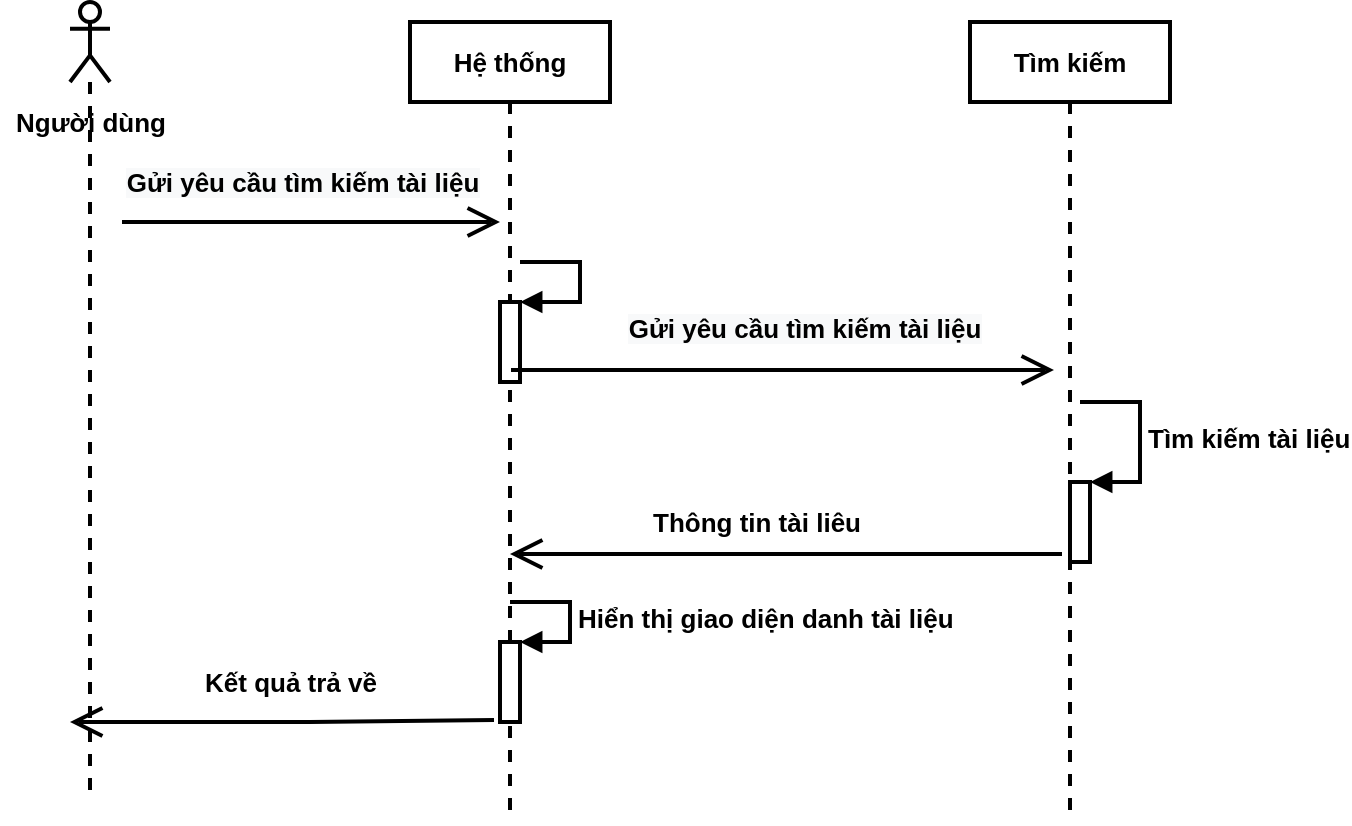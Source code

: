 <mxfile version="20.0.1" type="device"><diagram id="kgpKYQtTHZ0yAKxKKP6v" name="Page-1"><mxGraphModel dx="1422" dy="705" grid="1" gridSize="10" guides="1" tooltips="1" connect="1" arrows="1" fold="1" page="1" pageScale="1" pageWidth="850" pageHeight="1100" math="0" shadow="0"><root><mxCell id="0"/><mxCell id="1" parent="0"/><mxCell id="Kbb57d4OCYxf3PvIUfWP-4" value="" style="shape=umlLifeline;participant=umlActor;perimeter=lifelinePerimeter;whiteSpace=wrap;html=1;container=1;collapsible=0;recursiveResize=0;verticalAlign=top;spacingTop=36;outlineConnect=0;strokeWidth=2;fontSize=13;fontStyle=1" vertex="1" parent="1"><mxGeometry x="140" y="20" width="20" height="400" as="geometry"/></mxCell><mxCell id="Kbb57d4OCYxf3PvIUfWP-5" value="Hệ thống" style="shape=umlLifeline;perimeter=lifelinePerimeter;whiteSpace=wrap;html=1;container=1;collapsible=0;recursiveResize=0;outlineConnect=0;strokeWidth=2;fontSize=13;fontStyle=1" vertex="1" parent="1"><mxGeometry x="310" y="30" width="100" height="400" as="geometry"/></mxCell><mxCell id="Kbb57d4OCYxf3PvIUfWP-9" value="" style="html=1;points=[];perimeter=orthogonalPerimeter;strokeWidth=2;fontSize=13;fontStyle=1" vertex="1" parent="Kbb57d4OCYxf3PvIUfWP-5"><mxGeometry x="45" y="140.0" width="10" height="40" as="geometry"/></mxCell><mxCell id="Kbb57d4OCYxf3PvIUfWP-10" value="" style="edgeStyle=orthogonalEdgeStyle;html=1;align=left;spacingLeft=2;endArrow=block;rounded=0;entryX=1;entryY=0;strokeWidth=2;fontSize=13;fontStyle=1" edge="1" target="Kbb57d4OCYxf3PvIUfWP-9" parent="Kbb57d4OCYxf3PvIUfWP-5"><mxGeometry relative="1" as="geometry"><mxPoint x="55" y="120.0" as="sourcePoint"/><Array as="points"><mxPoint x="85" y="120.0"/></Array></mxGeometry></mxCell><mxCell id="Kbb57d4OCYxf3PvIUfWP-16" value="" style="html=1;points=[];perimeter=orthogonalPerimeter;fontSize=13;strokeWidth=2;fontStyle=1" vertex="1" parent="Kbb57d4OCYxf3PvIUfWP-5"><mxGeometry x="45" y="310" width="10" height="40" as="geometry"/></mxCell><mxCell id="Kbb57d4OCYxf3PvIUfWP-17" value="Hiển thị giao diện danh tài liệu" style="edgeStyle=orthogonalEdgeStyle;html=1;align=left;spacingLeft=2;endArrow=block;rounded=0;entryX=1;entryY=0;fontSize=13;strokeWidth=2;fontStyle=1" edge="1" target="Kbb57d4OCYxf3PvIUfWP-16" parent="Kbb57d4OCYxf3PvIUfWP-5"><mxGeometry relative="1" as="geometry"><mxPoint x="50" y="290" as="sourcePoint"/><Array as="points"><mxPoint x="80" y="290"/></Array></mxGeometry></mxCell><mxCell id="Kbb57d4OCYxf3PvIUfWP-6" value="Tìm kiếm" style="shape=umlLifeline;perimeter=lifelinePerimeter;whiteSpace=wrap;html=1;container=1;collapsible=0;recursiveResize=0;outlineConnect=0;strokeWidth=2;fontSize=13;fontStyle=1" vertex="1" parent="1"><mxGeometry x="590" y="30" width="100" height="400" as="geometry"/></mxCell><mxCell id="Kbb57d4OCYxf3PvIUfWP-13" value="" style="html=1;points=[];perimeter=orthogonalPerimeter;strokeWidth=2;fontSize=13;fontStyle=1" vertex="1" parent="Kbb57d4OCYxf3PvIUfWP-6"><mxGeometry x="50" y="230" width="10" height="40" as="geometry"/></mxCell><mxCell id="Kbb57d4OCYxf3PvIUfWP-14" value="Tìm kiếm tài liệu" style="edgeStyle=orthogonalEdgeStyle;html=1;align=left;spacingLeft=2;endArrow=block;rounded=0;entryX=1;entryY=0;strokeWidth=2;fontSize=13;fontStyle=1" edge="1" target="Kbb57d4OCYxf3PvIUfWP-13" parent="Kbb57d4OCYxf3PvIUfWP-6"><mxGeometry relative="1" as="geometry"><mxPoint x="55" y="190" as="sourcePoint"/><Array as="points"><mxPoint x="55" y="190"/><mxPoint x="85" y="190"/><mxPoint x="85" y="230"/></Array></mxGeometry></mxCell><mxCell id="Kbb57d4OCYxf3PvIUfWP-7" value="" style="endArrow=open;endFill=1;endSize=12;html=1;rounded=0;strokeWidth=2;fontSize=13;fontStyle=1" edge="1" parent="1"><mxGeometry width="160" relative="1" as="geometry"><mxPoint x="166" y="130" as="sourcePoint"/><mxPoint x="355" y="130" as="targetPoint"/></mxGeometry></mxCell><mxCell id="Kbb57d4OCYxf3PvIUfWP-28" value="&lt;span style=&quot;font-size: 13px; background-color: rgb(248, 249, 250);&quot;&gt;Gửi yêu cầu tìm kiếm tài liệu&lt;/span&gt;" style="edgeLabel;html=1;align=center;verticalAlign=middle;resizable=0;points=[];fontSize=13;fontStyle=1" vertex="1" connectable="0" parent="Kbb57d4OCYxf3PvIUfWP-7"><mxGeometry x="-0.259" y="3" relative="1" as="geometry"><mxPoint x="20" y="-17" as="offset"/></mxGeometry></mxCell><mxCell id="Kbb57d4OCYxf3PvIUfWP-12" value="" style="endArrow=open;endFill=1;endSize=12;html=1;rounded=0;strokeWidth=2;fontSize=13;fontStyle=1" edge="1" parent="1" source="Kbb57d4OCYxf3PvIUfWP-5"><mxGeometry width="160" relative="1" as="geometry"><mxPoint x="402" y="204" as="sourcePoint"/><mxPoint x="632" y="204" as="targetPoint"/></mxGeometry></mxCell><mxCell id="Kbb57d4OCYxf3PvIUfWP-27" value="&lt;span style=&quot;font-size: 13px; background-color: rgb(248, 249, 250);&quot;&gt;Gửi yêu cầu tìm kiếm tài liệu&lt;/span&gt;" style="edgeLabel;html=1;align=center;verticalAlign=middle;resizable=0;points=[];fontSize=13;fontStyle=1" vertex="1" connectable="0" parent="Kbb57d4OCYxf3PvIUfWP-12"><mxGeometry x="0.17" y="5" relative="1" as="geometry"><mxPoint x="-13" y="-16" as="offset"/></mxGeometry></mxCell><mxCell id="Kbb57d4OCYxf3PvIUfWP-24" value="" style="endArrow=open;endFill=1;endSize=12;html=1;rounded=0;fontSize=13;strokeWidth=2;exitX=-0.3;exitY=0.975;exitDx=0;exitDy=0;exitPerimeter=0;fontStyle=1" edge="1" parent="1" source="Kbb57d4OCYxf3PvIUfWP-16"><mxGeometry width="160" relative="1" as="geometry"><mxPoint x="419" y="380" as="sourcePoint"/><mxPoint x="140" y="380" as="targetPoint"/><Array as="points"><mxPoint x="260" y="380"/></Array></mxGeometry></mxCell><mxCell id="Kbb57d4OCYxf3PvIUfWP-31" value="Kết quả trả về" style="edgeLabel;html=1;align=center;verticalAlign=middle;resizable=0;points=[];fontSize=13;fontStyle=1" vertex="1" connectable="0" parent="Kbb57d4OCYxf3PvIUfWP-24"><mxGeometry x="0.104" y="-3" relative="1" as="geometry"><mxPoint x="15" y="-17" as="offset"/></mxGeometry></mxCell><mxCell id="Kbb57d4OCYxf3PvIUfWP-25" value="" style="endArrow=open;endFill=1;endSize=12;html=1;rounded=0;fontSize=13;strokeWidth=2;exitX=-0.4;exitY=0.9;exitDx=0;exitDy=0;exitPerimeter=0;fontStyle=1" edge="1" parent="1" source="Kbb57d4OCYxf3PvIUfWP-13"><mxGeometry width="160" relative="1" as="geometry"><mxPoint x="569" y="355" as="sourcePoint"/><mxPoint x="360" y="296" as="targetPoint"/></mxGeometry></mxCell><mxCell id="Kbb57d4OCYxf3PvIUfWP-26" value="Thông tin tài liêu" style="edgeLabel;html=1;align=center;verticalAlign=middle;resizable=0;points=[];fontSize=13;fontStyle=1" vertex="1" connectable="0" parent="Kbb57d4OCYxf3PvIUfWP-25"><mxGeometry x="0.107" y="-1" relative="1" as="geometry"><mxPoint y="-15" as="offset"/></mxGeometry></mxCell><mxCell id="Kbb57d4OCYxf3PvIUfWP-29" value="&lt;span style=&quot;font-size: 13px;&quot;&gt;Người dùng&lt;/span&gt;" style="text;html=1;align=center;verticalAlign=middle;resizable=0;points=[];autosize=1;strokeColor=none;fillColor=none;fontSize=13;fontStyle=1" vertex="1" parent="1"><mxGeometry x="105" y="70" width="90" height="20" as="geometry"/></mxCell></root></mxGraphModel></diagram></mxfile>
